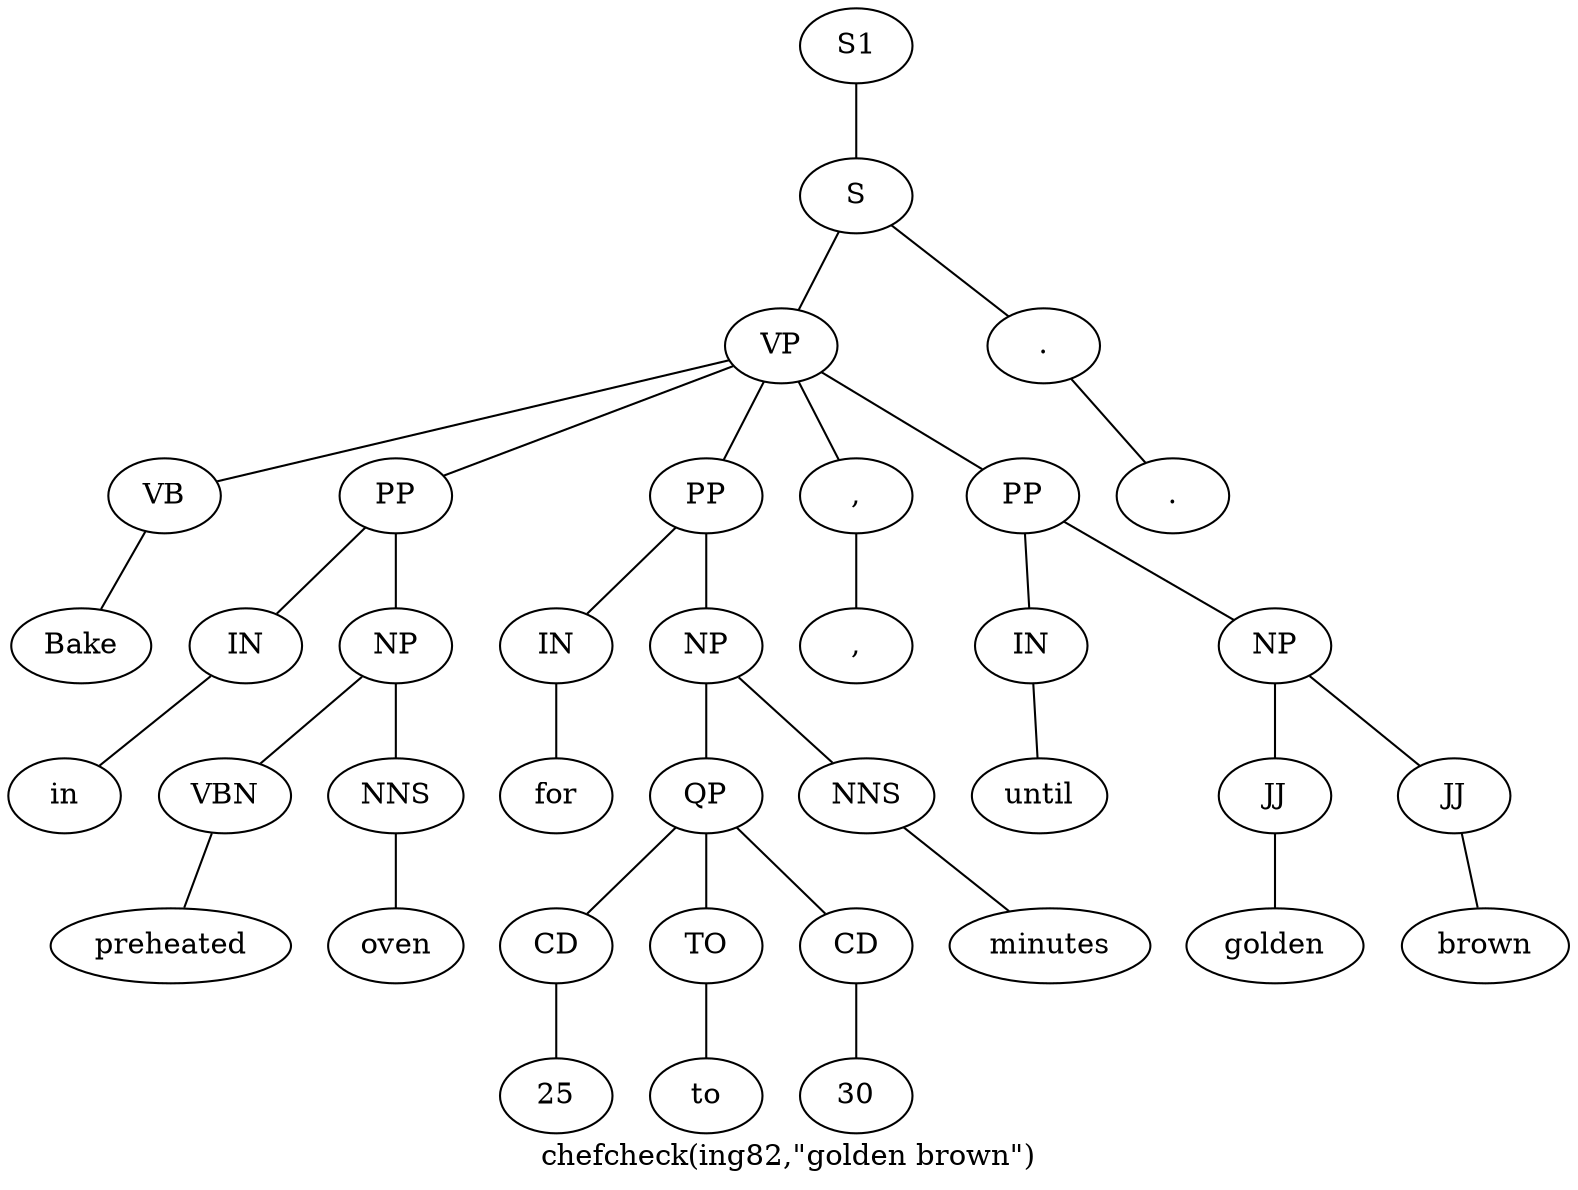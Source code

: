 graph SyntaxGraph {
	label = "chefcheck(ing82,\"golden brown\")";
	Node0 [label="S1"];
	Node1 [label="S"];
	Node2 [label="VP"];
	Node3 [label="VB"];
	Node4 [label="Bake"];
	Node5 [label="PP"];
	Node6 [label="IN"];
	Node7 [label="in"];
	Node8 [label="NP"];
	Node9 [label="VBN"];
	Node10 [label="preheated"];
	Node11 [label="NNS"];
	Node12 [label="oven"];
	Node13 [label="PP"];
	Node14 [label="IN"];
	Node15 [label="for"];
	Node16 [label="NP"];
	Node17 [label="QP"];
	Node18 [label="CD"];
	Node19 [label="25"];
	Node20 [label="TO"];
	Node21 [label="to"];
	Node22 [label="CD"];
	Node23 [label="30"];
	Node24 [label="NNS"];
	Node25 [label="minutes"];
	Node26 [label=","];
	Node27 [label=","];
	Node28 [label="PP"];
	Node29 [label="IN"];
	Node30 [label="until"];
	Node31 [label="NP"];
	Node32 [label="JJ"];
	Node33 [label="golden"];
	Node34 [label="JJ"];
	Node35 [label="brown"];
	Node36 [label="."];
	Node37 [label="."];

	Node0 -- Node1;
	Node1 -- Node2;
	Node1 -- Node36;
	Node2 -- Node3;
	Node2 -- Node5;
	Node2 -- Node13;
	Node2 -- Node26;
	Node2 -- Node28;
	Node3 -- Node4;
	Node5 -- Node6;
	Node5 -- Node8;
	Node6 -- Node7;
	Node8 -- Node9;
	Node8 -- Node11;
	Node9 -- Node10;
	Node11 -- Node12;
	Node13 -- Node14;
	Node13 -- Node16;
	Node14 -- Node15;
	Node16 -- Node17;
	Node16 -- Node24;
	Node17 -- Node18;
	Node17 -- Node20;
	Node17 -- Node22;
	Node18 -- Node19;
	Node20 -- Node21;
	Node22 -- Node23;
	Node24 -- Node25;
	Node26 -- Node27;
	Node28 -- Node29;
	Node28 -- Node31;
	Node29 -- Node30;
	Node31 -- Node32;
	Node31 -- Node34;
	Node32 -- Node33;
	Node34 -- Node35;
	Node36 -- Node37;
}